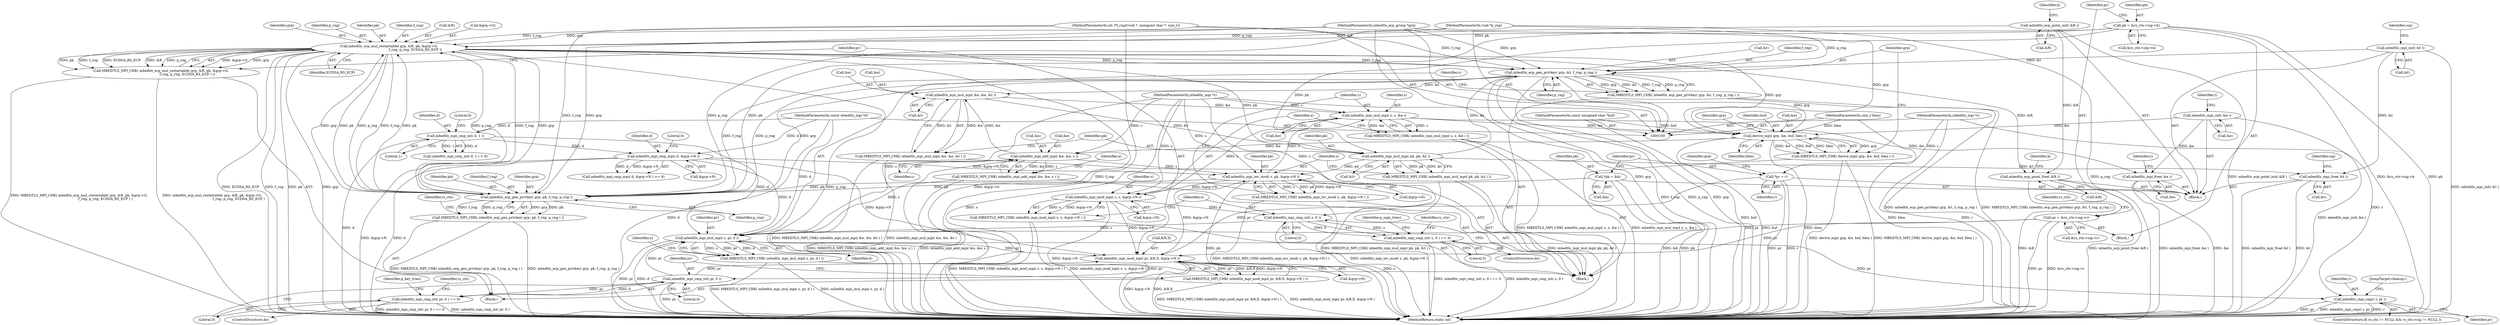 digraph "1_mbedtls_33f66ba6fd234114aa37f0209dac031bb2870a9b_0@pointer" {
"1000307" [label="(Call,mbedtls_ecp_mul_restartable( grp, &R, pk, &grp->G,\n                                                  f_rng, p_rng, ECDSA_RS_ECP ))"];
"1000283" [label="(Call,mbedtls_ecp_gen_privkey( grp, pk, f_rng, p_rng ))"];
"1000365" [label="(Call,mbedtls_ecp_gen_privkey( grp, &t, f_rng, p_rng ))"];
"1000358" [label="(Call,derive_mpi( grp, &e, buf, blen ))"];
"1000307" [label="(Call,mbedtls_ecp_mul_restartable( grp, &R, pk, &grp->G,\n                                                  f_rng, p_rng, ECDSA_RS_ECP ))"];
"1000110" [label="(MethodParameterIn,mbedtls_ecp_group *grp)"];
"1000173" [label="(Call,mbedtls_ecp_point_init( &R ))"];
"1000214" [label="(Call,pk = &rs_ctx->sig->k)"];
"1000116" [label="(MethodParameterIn,int (*f_rng)(void *, unsigned char *, size_t))"];
"1000117" [label="(MethodParameterIn,void *p_rng)"];
"1000406" [label="(Call,mbedtls_mpi_mul_mpi( s, s, &e ))"];
"1000398" [label="(Call,mbedtls_mpi_inv_mod( s, pk, &grp->N ))"];
"1000377" [label="(Call,mbedtls_mpi_add_mpi( &e, &e, s ))"];
"1000372" [label="(Call,mbedtls_mpi_mul_mpi( s, pr, d ))"];
"1000420" [label="(Call,mbedtls_mpi_cmp_int( s, 0 ))"];
"1000412" [label="(Call,mbedtls_mpi_mod_mpi( s, s, &grp->N ))"];
"1000112" [label="(MethodParameterIn,mbedtls_mpi *s)"];
"1000222" [label="(Call,pr = &rs_ctx->sig->r)"];
"1000331" [label="(Call,mbedtls_mpi_cmp_int( pr, 0 ))"];
"1000320" [label="(Call,mbedtls_mpi_mod_mpi( pr, &R.X, &grp->N ))"];
"1000143" [label="(Call,*pr = r)"];
"1000111" [label="(MethodParameterIn,mbedtls_mpi *r)"];
"1000164" [label="(Call,mbedtls_mpi_cmp_mpi( d, &grp->N ))"];
"1000159" [label="(Call,mbedtls_mpi_cmp_int( d, 1 ))"];
"1000113" [label="(MethodParameterIn,const mbedtls_mpi *d)"];
"1000392" [label="(Call,mbedtls_mpi_mul_mpi( pk, pk, &t ))"];
"1000384" [label="(Call,mbedtls_mpi_mul_mpi( &e, &e, &t ))"];
"1000179" [label="(Call,mbedtls_mpi_init( &e ))"];
"1000114" [label="(MethodParameterIn,const unsigned char *buf)"];
"1000115" [label="(MethodParameterIn,size_t blen)"];
"1000182" [label="(Call,mbedtls_mpi_init( &t ))"];
"1000138" [label="(Call,*pk = &k)"];
"1000282" [label="(Call,MBEDTLS_MPI_CHK( mbedtls_ecp_gen_privkey( grp, pk, f_rng, p_rng ) ))"];
"1000306" [label="(Call,MBEDTLS_MPI_CHK( mbedtls_ecp_mul_restartable( grp, &R, pk, &grp->G,\n                                                  f_rng, p_rng, ECDSA_RS_ECP ) ))"];
"1000357" [label="(Call,MBEDTLS_MPI_CHK( derive_mpi( grp, &e, buf, blen ) ))"];
"1000364" [label="(Call,MBEDTLS_MPI_CHK( mbedtls_ecp_gen_privkey( grp, &t, f_rng, p_rng ) ))"];
"1000383" [label="(Call,MBEDTLS_MPI_CHK( mbedtls_mpi_mul_mpi( &e, &e, &t ) ))"];
"1000391" [label="(Call,MBEDTLS_MPI_CHK( mbedtls_mpi_mul_mpi( pk, pk, &t ) ))"];
"1000397" [label="(Call,MBEDTLS_MPI_CHK( mbedtls_mpi_inv_mod( s, pk, &grp->N ) ))"];
"1000405" [label="(Call,MBEDTLS_MPI_CHK( mbedtls_mpi_mul_mpi( s, s, &e ) ))"];
"1000319" [label="(Call,MBEDTLS_MPI_CHK( mbedtls_mpi_mod_mpi( pr, &R.X, &grp->N ) ))"];
"1000330" [label="(Call,mbedtls_mpi_cmp_int( pr, 0 ) == 0)"];
"1000371" [label="(Call,MBEDTLS_MPI_CHK( mbedtls_mpi_mul_mpi( s, pr, d ) ))"];
"1000376" [label="(Call,MBEDTLS_MPI_CHK( mbedtls_mpi_add_mpi( &e, &e, s ) ))"];
"1000434" [label="(Call,mbedtls_mpi_copy( r, pr ))"];
"1000411" [label="(Call,MBEDTLS_MPI_CHK( mbedtls_mpi_mod_mpi( s, s, &grp->N ) ))"];
"1000419" [label="(Call,mbedtls_mpi_cmp_int( s, 0 ) == 0)"];
"1000444" [label="(Call,mbedtls_mpi_free( &e ))"];
"1000447" [label="(Call,mbedtls_mpi_free( &t ))"];
"1000438" [label="(Call,mbedtls_ecp_point_free( &R ))"];
"1000414" [label="(Identifier,s)"];
"1000110" [label="(MethodParameterIn,mbedtls_ecp_group *grp)"];
"1000443" [label="(Identifier,k)"];
"1000382" [label="(Identifier,s)"];
"1000438" [label="(Call,mbedtls_ecp_point_free( &R ))"];
"1000435" [label="(Identifier,r)"];
"1000178" [label="(Identifier,k)"];
"1000113" [label="(MethodParameterIn,const mbedtls_mpi *d)"];
"1000270" [label="(Block,)"];
"1000234" [label="(Identifier,rs_ctx)"];
"1000180" [label="(Call,&e)"];
"1000162" [label="(Literal,0)"];
"1000116" [label="(MethodParameterIn,int (*f_rng)(void *, unsigned char *, size_t))"];
"1000334" [label="(Literal,0)"];
"1000215" [label="(Identifier,pk)"];
"1000378" [label="(Call,&e)"];
"1000423" [label="(Literal,0)"];
"1000407" [label="(Identifier,s)"];
"1000150" [label="(Identifier,grp)"];
"1000419" [label="(Call,mbedtls_mpi_cmp_int( s, 0 ) == 0)"];
"1000397" [label="(Call,MBEDTLS_MPI_CHK( mbedtls_mpi_inv_mod( s, pk, &grp->N ) ))"];
"1000436" [label="(Identifier,pr)"];
"1000253" [label="(Block,)"];
"1000311" [label="(Identifier,pk)"];
"1000421" [label="(Identifier,s)"];
"1000321" [label="(Identifier,pr)"];
"1000384" [label="(Call,mbedtls_mpi_mul_mpi( &e, &e, &t ))"];
"1000275" [label="(Identifier,p_key_tries)"];
"1000285" [label="(Identifier,pk)"];
"1000406" [label="(Call,mbedtls_mpi_mul_mpi( s, s, &e ))"];
"1000377" [label="(Call,mbedtls_mpi_add_mpi( &e, &e, s ))"];
"1000224" [label="(Call,&rs_ctx->sig->r)"];
"1000182" [label="(Call,mbedtls_mpi_init( &t ))"];
"1000320" [label="(Call,mbedtls_mpi_mod_mpi( pr, &R.X, &grp->N ))"];
"1000387" [label="(Call,&e)"];
"1000447" [label="(Call,mbedtls_mpi_free( &t ))"];
"1000427" [label="(Identifier,rs_ctx)"];
"1000316" [label="(Identifier,f_rng)"];
"1000367" [label="(Call,&t)"];
"1000165" [label="(Identifier,d)"];
"1000309" [label="(Call,&R)"];
"1000331" [label="(Call,mbedtls_mpi_cmp_int( pr, 0 ))"];
"1000222" [label="(Call,pr = &rs_ctx->sig->r)"];
"1000362" [label="(Identifier,buf)"];
"1000449" [label="(Identifier,t)"];
"1000216" [label="(Call,&rs_ctx->sig->k)"];
"1000360" [label="(Call,&e)"];
"1000434" [label="(Call,mbedtls_mpi_copy( r, pr ))"];
"1000439" [label="(Call,&R)"];
"1000372" [label="(Call,mbedtls_mpi_mul_mpi( s, pr, d ))"];
"1000319" [label="(Call,MBEDTLS_MPI_CHK( mbedtls_mpi_mod_mpi( pr, &R.X, &grp->N ) ))"];
"1000326" [label="(Call,&grp->N)"];
"1000145" [label="(Identifier,r)"];
"1000415" [label="(Call,&grp->N)"];
"1000359" [label="(Identifier,grp)"];
"1000115" [label="(MethodParameterIn,size_t blen)"];
"1000401" [label="(Call,&grp->N)"];
"1000357" [label="(Call,MBEDTLS_MPI_CHK( derive_mpi( grp, &e, buf, blen ) ))"];
"1000375" [label="(Identifier,d)"];
"1000161" [label="(Literal,1)"];
"1000286" [label="(Identifier,f_rng)"];
"1000111" [label="(MethodParameterIn,mbedtls_mpi *r)"];
"1000269" [label="(ControlStructure,do)"];
"1000312" [label="(Call,&grp->G)"];
"1000370" [label="(Identifier,p_rng)"];
"1000139" [label="(Identifier,pk)"];
"1000338" [label="(Identifier,rs_ctx)"];
"1000374" [label="(Identifier,pr)"];
"1000392" [label="(Call,mbedtls_mpi_mul_mpi( pk, pk, &t ))"];
"1000163" [label="(Call,mbedtls_mpi_cmp_mpi( d, &grp->N ) >= 0)"];
"1000408" [label="(Identifier,s)"];
"1000332" [label="(Identifier,pr)"];
"1000333" [label="(Literal,0)"];
"1000383" [label="(Call,MBEDTLS_MPI_CHK( mbedtls_mpi_mul_mpi( &e, &e, &t ) ))"];
"1000318" [label="(Identifier,ECDSA_RS_ECP)"];
"1000451" [label="(Identifier,sig)"];
"1000411" [label="(Call,MBEDTLS_MPI_CHK( mbedtls_mpi_mod_mpi( s, s, &grp->N ) ))"];
"1000282" [label="(Call,MBEDTLS_MPI_CHK( mbedtls_ecp_gen_privkey( grp, pk, f_rng, p_rng ) ))"];
"1000158" [label="(Call,mbedtls_mpi_cmp_int( d, 1 ) < 0)"];
"1000363" [label="(Identifier,blen)"];
"1000112" [label="(MethodParameterIn,mbedtls_mpi *s)"];
"1000358" [label="(Call,derive_mpi( grp, &e, buf, blen ))"];
"1000380" [label="(Call,&e)"];
"1000164" [label="(Call,mbedtls_mpi_cmp_mpi( d, &grp->N ))"];
"1000140" [label="(Call,&k)"];
"1000365" [label="(Call,mbedtls_ecp_gen_privkey( grp, &t, f_rng, p_rng ))"];
"1000371" [label="(Call,MBEDTLS_MPI_CHK( mbedtls_mpi_mul_mpi( s, pr, d ) ))"];
"1000308" [label="(Identifier,grp)"];
"1000420" [label="(Call,mbedtls_mpi_cmp_int( s, 0 ))"];
"1000376" [label="(Call,MBEDTLS_MPI_CHK( mbedtls_mpi_add_mpi( &e, &e, s ) ))"];
"1000214" [label="(Call,pk = &rs_ctx->sig->k)"];
"1000307" [label="(Call,mbedtls_ecp_mul_restartable( grp, &R, pk, &grp->G,\n                                                  f_rng, p_rng, ECDSA_RS_ECP ))"];
"1000197" [label="(Block,)"];
"1000369" [label="(Identifier,f_rng)"];
"1000119" [label="(Block,)"];
"1000144" [label="(Identifier,pr)"];
"1000184" [label="(Identifier,t)"];
"1000117" [label="(MethodParameterIn,void *p_rng)"];
"1000405" [label="(Call,MBEDTLS_MPI_CHK( mbedtls_mpi_mul_mpi( s, s, &e ) ))"];
"1000398" [label="(Call,mbedtls_mpi_inv_mod( s, pk, &grp->N ))"];
"1000166" [label="(Call,&grp->N)"];
"1000143" [label="(Call,*pr = r)"];
"1000409" [label="(Call,&e)"];
"1000170" [label="(Literal,0)"];
"1000389" [label="(Call,&t)"];
"1000186" [label="(Identifier,sig)"];
"1000258" [label="(Identifier,p_sign_tries)"];
"1000306" [label="(Call,MBEDTLS_MPI_CHK( mbedtls_ecp_mul_restartable( grp, &R, pk, &grp->G,\n                                                  f_rng, p_rng, ECDSA_RS_ECP ) ))"];
"1000283" [label="(Call,mbedtls_ecp_gen_privkey( grp, pk, f_rng, p_rng ))"];
"1000444" [label="(Call,mbedtls_mpi_free( &e ))"];
"1000160" [label="(Identifier,d)"];
"1000138" [label="(Call,*pk = &k)"];
"1000379" [label="(Identifier,e)"];
"1000223" [label="(Identifier,pr)"];
"1000322" [label="(Call,&R.X)"];
"1000413" [label="(Identifier,s)"];
"1000330" [label="(Call,mbedtls_mpi_cmp_int( pr, 0 ) == 0)"];
"1000179" [label="(Call,mbedtls_mpi_init( &e ))"];
"1000394" [label="(Identifier,pk)"];
"1000393" [label="(Identifier,pk)"];
"1000183" [label="(Call,&t)"];
"1000317" [label="(Identifier,p_rng)"];
"1000114" [label="(MethodParameterIn,const unsigned char *buf)"];
"1000373" [label="(Identifier,s)"];
"1000399" [label="(Identifier,s)"];
"1000291" [label="(Identifier,rs_ctx)"];
"1000424" [label="(ControlStructure,if( rs_ctx != NULL && rs_ctx->sig != NULL ))"];
"1000412" [label="(Call,mbedtls_mpi_mod_mpi( s, s, &grp->N ))"];
"1000395" [label="(Call,&t)"];
"1000437" [label="(JumpTarget,cleanup:)"];
"1000386" [label="(Identifier,e)"];
"1000284" [label="(Identifier,grp)"];
"1000391" [label="(Call,MBEDTLS_MPI_CHK( mbedtls_mpi_mul_mpi( pk, pk, &t ) ))"];
"1000454" [label="(MethodReturn,static int)"];
"1000174" [label="(Call,&R)"];
"1000448" [label="(Call,&t)"];
"1000159" [label="(Call,mbedtls_mpi_cmp_int( d, 1 ))"];
"1000252" [label="(ControlStructure,do)"];
"1000445" [label="(Call,&e)"];
"1000366" [label="(Identifier,grp)"];
"1000385" [label="(Call,&e)"];
"1000173" [label="(Call,mbedtls_ecp_point_init( &R ))"];
"1000287" [label="(Identifier,p_rng)"];
"1000400" [label="(Identifier,pk)"];
"1000364" [label="(Call,MBEDTLS_MPI_CHK( mbedtls_ecp_gen_privkey( grp, &t, f_rng, p_rng ) ))"];
"1000422" [label="(Literal,0)"];
"1000307" -> "1000306"  [label="AST: "];
"1000307" -> "1000318"  [label="CFG: "];
"1000308" -> "1000307"  [label="AST: "];
"1000309" -> "1000307"  [label="AST: "];
"1000311" -> "1000307"  [label="AST: "];
"1000312" -> "1000307"  [label="AST: "];
"1000316" -> "1000307"  [label="AST: "];
"1000317" -> "1000307"  [label="AST: "];
"1000318" -> "1000307"  [label="AST: "];
"1000306" -> "1000307"  [label="CFG: "];
"1000307" -> "1000454"  [label="DDG: &grp->G"];
"1000307" -> "1000454"  [label="DDG: ECDSA_RS_ECP"];
"1000307" -> "1000454"  [label="DDG: f_rng"];
"1000307" -> "1000454"  [label="DDG: pk"];
"1000307" -> "1000454"  [label="DDG: grp"];
"1000307" -> "1000454"  [label="DDG: p_rng"];
"1000307" -> "1000283"  [label="DDG: grp"];
"1000307" -> "1000283"  [label="DDG: pk"];
"1000307" -> "1000283"  [label="DDG: f_rng"];
"1000307" -> "1000283"  [label="DDG: p_rng"];
"1000307" -> "1000306"  [label="DDG: &grp->G"];
"1000307" -> "1000306"  [label="DDG: grp"];
"1000307" -> "1000306"  [label="DDG: pk"];
"1000307" -> "1000306"  [label="DDG: f_rng"];
"1000307" -> "1000306"  [label="DDG: ECDSA_RS_ECP"];
"1000307" -> "1000306"  [label="DDG: &R"];
"1000307" -> "1000306"  [label="DDG: p_rng"];
"1000283" -> "1000307"  [label="DDG: grp"];
"1000283" -> "1000307"  [label="DDG: pk"];
"1000283" -> "1000307"  [label="DDG: f_rng"];
"1000283" -> "1000307"  [label="DDG: p_rng"];
"1000110" -> "1000307"  [label="DDG: grp"];
"1000173" -> "1000307"  [label="DDG: &R"];
"1000214" -> "1000307"  [label="DDG: pk"];
"1000116" -> "1000307"  [label="DDG: f_rng"];
"1000117" -> "1000307"  [label="DDG: p_rng"];
"1000307" -> "1000358"  [label="DDG: grp"];
"1000307" -> "1000365"  [label="DDG: f_rng"];
"1000307" -> "1000365"  [label="DDG: p_rng"];
"1000307" -> "1000392"  [label="DDG: pk"];
"1000307" -> "1000438"  [label="DDG: &R"];
"1000283" -> "1000282"  [label="AST: "];
"1000283" -> "1000287"  [label="CFG: "];
"1000284" -> "1000283"  [label="AST: "];
"1000285" -> "1000283"  [label="AST: "];
"1000286" -> "1000283"  [label="AST: "];
"1000287" -> "1000283"  [label="AST: "];
"1000282" -> "1000283"  [label="CFG: "];
"1000283" -> "1000282"  [label="DDG: grp"];
"1000283" -> "1000282"  [label="DDG: pk"];
"1000283" -> "1000282"  [label="DDG: f_rng"];
"1000283" -> "1000282"  [label="DDG: p_rng"];
"1000365" -> "1000283"  [label="DDG: grp"];
"1000365" -> "1000283"  [label="DDG: f_rng"];
"1000365" -> "1000283"  [label="DDG: p_rng"];
"1000110" -> "1000283"  [label="DDG: grp"];
"1000138" -> "1000283"  [label="DDG: pk"];
"1000398" -> "1000283"  [label="DDG: pk"];
"1000214" -> "1000283"  [label="DDG: pk"];
"1000116" -> "1000283"  [label="DDG: f_rng"];
"1000117" -> "1000283"  [label="DDG: p_rng"];
"1000365" -> "1000364"  [label="AST: "];
"1000365" -> "1000370"  [label="CFG: "];
"1000366" -> "1000365"  [label="AST: "];
"1000367" -> "1000365"  [label="AST: "];
"1000369" -> "1000365"  [label="AST: "];
"1000370" -> "1000365"  [label="AST: "];
"1000364" -> "1000365"  [label="CFG: "];
"1000365" -> "1000454"  [label="DDG: f_rng"];
"1000365" -> "1000454"  [label="DDG: p_rng"];
"1000365" -> "1000454"  [label="DDG: grp"];
"1000365" -> "1000364"  [label="DDG: grp"];
"1000365" -> "1000364"  [label="DDG: &t"];
"1000365" -> "1000364"  [label="DDG: f_rng"];
"1000365" -> "1000364"  [label="DDG: p_rng"];
"1000358" -> "1000365"  [label="DDG: grp"];
"1000110" -> "1000365"  [label="DDG: grp"];
"1000182" -> "1000365"  [label="DDG: &t"];
"1000392" -> "1000365"  [label="DDG: &t"];
"1000116" -> "1000365"  [label="DDG: f_rng"];
"1000117" -> "1000365"  [label="DDG: p_rng"];
"1000365" -> "1000384"  [label="DDG: &t"];
"1000358" -> "1000357"  [label="AST: "];
"1000358" -> "1000363"  [label="CFG: "];
"1000359" -> "1000358"  [label="AST: "];
"1000360" -> "1000358"  [label="AST: "];
"1000362" -> "1000358"  [label="AST: "];
"1000363" -> "1000358"  [label="AST: "];
"1000357" -> "1000358"  [label="CFG: "];
"1000358" -> "1000454"  [label="DDG: buf"];
"1000358" -> "1000454"  [label="DDG: blen"];
"1000358" -> "1000357"  [label="DDG: grp"];
"1000358" -> "1000357"  [label="DDG: &e"];
"1000358" -> "1000357"  [label="DDG: buf"];
"1000358" -> "1000357"  [label="DDG: blen"];
"1000110" -> "1000358"  [label="DDG: grp"];
"1000406" -> "1000358"  [label="DDG: &e"];
"1000179" -> "1000358"  [label="DDG: &e"];
"1000114" -> "1000358"  [label="DDG: buf"];
"1000115" -> "1000358"  [label="DDG: blen"];
"1000358" -> "1000377"  [label="DDG: &e"];
"1000110" -> "1000109"  [label="AST: "];
"1000110" -> "1000454"  [label="DDG: grp"];
"1000173" -> "1000119"  [label="AST: "];
"1000173" -> "1000174"  [label="CFG: "];
"1000174" -> "1000173"  [label="AST: "];
"1000178" -> "1000173"  [label="CFG: "];
"1000173" -> "1000454"  [label="DDG: mbedtls_ecp_point_init( &R )"];
"1000173" -> "1000438"  [label="DDG: &R"];
"1000214" -> "1000197"  [label="AST: "];
"1000214" -> "1000216"  [label="CFG: "];
"1000215" -> "1000214"  [label="AST: "];
"1000216" -> "1000214"  [label="AST: "];
"1000223" -> "1000214"  [label="CFG: "];
"1000214" -> "1000454"  [label="DDG: &rs_ctx->sig->k"];
"1000214" -> "1000454"  [label="DDG: pk"];
"1000214" -> "1000392"  [label="DDG: pk"];
"1000116" -> "1000109"  [label="AST: "];
"1000116" -> "1000454"  [label="DDG: f_rng"];
"1000117" -> "1000109"  [label="AST: "];
"1000117" -> "1000454"  [label="DDG: p_rng"];
"1000406" -> "1000405"  [label="AST: "];
"1000406" -> "1000409"  [label="CFG: "];
"1000407" -> "1000406"  [label="AST: "];
"1000408" -> "1000406"  [label="AST: "];
"1000409" -> "1000406"  [label="AST: "];
"1000405" -> "1000406"  [label="CFG: "];
"1000406" -> "1000405"  [label="DDG: s"];
"1000406" -> "1000405"  [label="DDG: &e"];
"1000398" -> "1000406"  [label="DDG: s"];
"1000112" -> "1000406"  [label="DDG: s"];
"1000384" -> "1000406"  [label="DDG: &e"];
"1000406" -> "1000412"  [label="DDG: s"];
"1000406" -> "1000444"  [label="DDG: &e"];
"1000398" -> "1000397"  [label="AST: "];
"1000398" -> "1000401"  [label="CFG: "];
"1000399" -> "1000398"  [label="AST: "];
"1000400" -> "1000398"  [label="AST: "];
"1000401" -> "1000398"  [label="AST: "];
"1000397" -> "1000398"  [label="CFG: "];
"1000398" -> "1000454"  [label="DDG: pk"];
"1000398" -> "1000397"  [label="DDG: s"];
"1000398" -> "1000397"  [label="DDG: pk"];
"1000398" -> "1000397"  [label="DDG: &grp->N"];
"1000377" -> "1000398"  [label="DDG: s"];
"1000112" -> "1000398"  [label="DDG: s"];
"1000392" -> "1000398"  [label="DDG: pk"];
"1000320" -> "1000398"  [label="DDG: &grp->N"];
"1000164" -> "1000398"  [label="DDG: &grp->N"];
"1000398" -> "1000412"  [label="DDG: &grp->N"];
"1000377" -> "1000376"  [label="AST: "];
"1000377" -> "1000382"  [label="CFG: "];
"1000378" -> "1000377"  [label="AST: "];
"1000380" -> "1000377"  [label="AST: "];
"1000382" -> "1000377"  [label="AST: "];
"1000376" -> "1000377"  [label="CFG: "];
"1000377" -> "1000376"  [label="DDG: &e"];
"1000377" -> "1000376"  [label="DDG: s"];
"1000372" -> "1000377"  [label="DDG: s"];
"1000112" -> "1000377"  [label="DDG: s"];
"1000377" -> "1000384"  [label="DDG: &e"];
"1000372" -> "1000371"  [label="AST: "];
"1000372" -> "1000375"  [label="CFG: "];
"1000373" -> "1000372"  [label="AST: "];
"1000374" -> "1000372"  [label="AST: "];
"1000375" -> "1000372"  [label="AST: "];
"1000371" -> "1000372"  [label="CFG: "];
"1000372" -> "1000454"  [label="DDG: d"];
"1000372" -> "1000454"  [label="DDG: pr"];
"1000372" -> "1000320"  [label="DDG: pr"];
"1000372" -> "1000371"  [label="DDG: s"];
"1000372" -> "1000371"  [label="DDG: pr"];
"1000372" -> "1000371"  [label="DDG: d"];
"1000420" -> "1000372"  [label="DDG: s"];
"1000112" -> "1000372"  [label="DDG: s"];
"1000222" -> "1000372"  [label="DDG: pr"];
"1000331" -> "1000372"  [label="DDG: pr"];
"1000159" -> "1000372"  [label="DDG: d"];
"1000164" -> "1000372"  [label="DDG: d"];
"1000113" -> "1000372"  [label="DDG: d"];
"1000372" -> "1000434"  [label="DDG: pr"];
"1000420" -> "1000419"  [label="AST: "];
"1000420" -> "1000422"  [label="CFG: "];
"1000421" -> "1000420"  [label="AST: "];
"1000422" -> "1000420"  [label="AST: "];
"1000423" -> "1000420"  [label="CFG: "];
"1000420" -> "1000454"  [label="DDG: s"];
"1000420" -> "1000419"  [label="DDG: s"];
"1000420" -> "1000419"  [label="DDG: 0"];
"1000412" -> "1000420"  [label="DDG: s"];
"1000112" -> "1000420"  [label="DDG: s"];
"1000412" -> "1000411"  [label="AST: "];
"1000412" -> "1000415"  [label="CFG: "];
"1000413" -> "1000412"  [label="AST: "];
"1000414" -> "1000412"  [label="AST: "];
"1000415" -> "1000412"  [label="AST: "];
"1000411" -> "1000412"  [label="CFG: "];
"1000412" -> "1000454"  [label="DDG: &grp->N"];
"1000412" -> "1000320"  [label="DDG: &grp->N"];
"1000412" -> "1000411"  [label="DDG: s"];
"1000412" -> "1000411"  [label="DDG: &grp->N"];
"1000112" -> "1000412"  [label="DDG: s"];
"1000112" -> "1000109"  [label="AST: "];
"1000112" -> "1000454"  [label="DDG: s"];
"1000222" -> "1000197"  [label="AST: "];
"1000222" -> "1000224"  [label="CFG: "];
"1000223" -> "1000222"  [label="AST: "];
"1000224" -> "1000222"  [label="AST: "];
"1000234" -> "1000222"  [label="CFG: "];
"1000222" -> "1000454"  [label="DDG: pr"];
"1000222" -> "1000454"  [label="DDG: &rs_ctx->sig->r"];
"1000222" -> "1000320"  [label="DDG: pr"];
"1000331" -> "1000330"  [label="AST: "];
"1000331" -> "1000333"  [label="CFG: "];
"1000332" -> "1000331"  [label="AST: "];
"1000333" -> "1000331"  [label="AST: "];
"1000334" -> "1000331"  [label="CFG: "];
"1000331" -> "1000454"  [label="DDG: pr"];
"1000331" -> "1000320"  [label="DDG: pr"];
"1000331" -> "1000330"  [label="DDG: pr"];
"1000331" -> "1000330"  [label="DDG: 0"];
"1000320" -> "1000331"  [label="DDG: pr"];
"1000320" -> "1000319"  [label="AST: "];
"1000320" -> "1000326"  [label="CFG: "];
"1000321" -> "1000320"  [label="AST: "];
"1000322" -> "1000320"  [label="AST: "];
"1000326" -> "1000320"  [label="AST: "];
"1000319" -> "1000320"  [label="CFG: "];
"1000320" -> "1000454"  [label="DDG: &grp->N"];
"1000320" -> "1000454"  [label="DDG: &R.X"];
"1000320" -> "1000319"  [label="DDG: pr"];
"1000320" -> "1000319"  [label="DDG: &R.X"];
"1000320" -> "1000319"  [label="DDG: &grp->N"];
"1000143" -> "1000320"  [label="DDG: pr"];
"1000164" -> "1000320"  [label="DDG: &grp->N"];
"1000143" -> "1000119"  [label="AST: "];
"1000143" -> "1000145"  [label="CFG: "];
"1000144" -> "1000143"  [label="AST: "];
"1000145" -> "1000143"  [label="AST: "];
"1000150" -> "1000143"  [label="CFG: "];
"1000143" -> "1000454"  [label="DDG: pr"];
"1000143" -> "1000454"  [label="DDG: r"];
"1000111" -> "1000143"  [label="DDG: r"];
"1000111" -> "1000109"  [label="AST: "];
"1000111" -> "1000454"  [label="DDG: r"];
"1000111" -> "1000434"  [label="DDG: r"];
"1000164" -> "1000163"  [label="AST: "];
"1000164" -> "1000166"  [label="CFG: "];
"1000165" -> "1000164"  [label="AST: "];
"1000166" -> "1000164"  [label="AST: "];
"1000170" -> "1000164"  [label="CFG: "];
"1000164" -> "1000454"  [label="DDG: &grp->N"];
"1000164" -> "1000454"  [label="DDG: d"];
"1000164" -> "1000163"  [label="DDG: d"];
"1000164" -> "1000163"  [label="DDG: &grp->N"];
"1000159" -> "1000164"  [label="DDG: d"];
"1000113" -> "1000164"  [label="DDG: d"];
"1000159" -> "1000158"  [label="AST: "];
"1000159" -> "1000161"  [label="CFG: "];
"1000160" -> "1000159"  [label="AST: "];
"1000161" -> "1000159"  [label="AST: "];
"1000162" -> "1000159"  [label="CFG: "];
"1000159" -> "1000454"  [label="DDG: d"];
"1000159" -> "1000158"  [label="DDG: d"];
"1000159" -> "1000158"  [label="DDG: 1"];
"1000113" -> "1000159"  [label="DDG: d"];
"1000113" -> "1000109"  [label="AST: "];
"1000113" -> "1000454"  [label="DDG: d"];
"1000392" -> "1000391"  [label="AST: "];
"1000392" -> "1000395"  [label="CFG: "];
"1000393" -> "1000392"  [label="AST: "];
"1000394" -> "1000392"  [label="AST: "];
"1000395" -> "1000392"  [label="AST: "];
"1000391" -> "1000392"  [label="CFG: "];
"1000392" -> "1000391"  [label="DDG: pk"];
"1000392" -> "1000391"  [label="DDG: &t"];
"1000384" -> "1000392"  [label="DDG: &t"];
"1000392" -> "1000447"  [label="DDG: &t"];
"1000384" -> "1000383"  [label="AST: "];
"1000384" -> "1000389"  [label="CFG: "];
"1000385" -> "1000384"  [label="AST: "];
"1000387" -> "1000384"  [label="AST: "];
"1000389" -> "1000384"  [label="AST: "];
"1000383" -> "1000384"  [label="CFG: "];
"1000384" -> "1000383"  [label="DDG: &e"];
"1000384" -> "1000383"  [label="DDG: &t"];
"1000179" -> "1000119"  [label="AST: "];
"1000179" -> "1000180"  [label="CFG: "];
"1000180" -> "1000179"  [label="AST: "];
"1000184" -> "1000179"  [label="CFG: "];
"1000179" -> "1000454"  [label="DDG: mbedtls_mpi_init( &e )"];
"1000179" -> "1000444"  [label="DDG: &e"];
"1000114" -> "1000109"  [label="AST: "];
"1000114" -> "1000454"  [label="DDG: buf"];
"1000115" -> "1000109"  [label="AST: "];
"1000115" -> "1000454"  [label="DDG: blen"];
"1000182" -> "1000119"  [label="AST: "];
"1000182" -> "1000183"  [label="CFG: "];
"1000183" -> "1000182"  [label="AST: "];
"1000186" -> "1000182"  [label="CFG: "];
"1000182" -> "1000454"  [label="DDG: mbedtls_mpi_init( &t )"];
"1000182" -> "1000447"  [label="DDG: &t"];
"1000138" -> "1000119"  [label="AST: "];
"1000138" -> "1000140"  [label="CFG: "];
"1000139" -> "1000138"  [label="AST: "];
"1000140" -> "1000138"  [label="AST: "];
"1000144" -> "1000138"  [label="CFG: "];
"1000138" -> "1000454"  [label="DDG: pk"];
"1000138" -> "1000454"  [label="DDG: &k"];
"1000282" -> "1000270"  [label="AST: "];
"1000291" -> "1000282"  [label="CFG: "];
"1000282" -> "1000454"  [label="DDG: MBEDTLS_MPI_CHK( mbedtls_ecp_gen_privkey( grp, pk, f_rng, p_rng ) )"];
"1000282" -> "1000454"  [label="DDG: mbedtls_ecp_gen_privkey( grp, pk, f_rng, p_rng )"];
"1000306" -> "1000270"  [label="AST: "];
"1000321" -> "1000306"  [label="CFG: "];
"1000306" -> "1000454"  [label="DDG: mbedtls_ecp_mul_restartable( grp, &R, pk, &grp->G,\n                                                  f_rng, p_rng, ECDSA_RS_ECP )"];
"1000306" -> "1000454"  [label="DDG: MBEDTLS_MPI_CHK( mbedtls_ecp_mul_restartable( grp, &R, pk, &grp->G,\n                                                  f_rng, p_rng, ECDSA_RS_ECP ) )"];
"1000357" -> "1000253"  [label="AST: "];
"1000366" -> "1000357"  [label="CFG: "];
"1000357" -> "1000454"  [label="DDG: MBEDTLS_MPI_CHK( derive_mpi( grp, &e, buf, blen ) )"];
"1000357" -> "1000454"  [label="DDG: derive_mpi( grp, &e, buf, blen )"];
"1000364" -> "1000253"  [label="AST: "];
"1000373" -> "1000364"  [label="CFG: "];
"1000364" -> "1000454"  [label="DDG: mbedtls_ecp_gen_privkey( grp, &t, f_rng, p_rng )"];
"1000364" -> "1000454"  [label="DDG: MBEDTLS_MPI_CHK( mbedtls_ecp_gen_privkey( grp, &t, f_rng, p_rng ) )"];
"1000383" -> "1000253"  [label="AST: "];
"1000393" -> "1000383"  [label="CFG: "];
"1000383" -> "1000454"  [label="DDG: MBEDTLS_MPI_CHK( mbedtls_mpi_mul_mpi( &e, &e, &t ) )"];
"1000383" -> "1000454"  [label="DDG: mbedtls_mpi_mul_mpi( &e, &e, &t )"];
"1000391" -> "1000253"  [label="AST: "];
"1000399" -> "1000391"  [label="CFG: "];
"1000391" -> "1000454"  [label="DDG: mbedtls_mpi_mul_mpi( pk, pk, &t )"];
"1000391" -> "1000454"  [label="DDG: MBEDTLS_MPI_CHK( mbedtls_mpi_mul_mpi( pk, pk, &t ) )"];
"1000397" -> "1000253"  [label="AST: "];
"1000407" -> "1000397"  [label="CFG: "];
"1000397" -> "1000454"  [label="DDG: MBEDTLS_MPI_CHK( mbedtls_mpi_inv_mod( s, pk, &grp->N ) )"];
"1000397" -> "1000454"  [label="DDG: mbedtls_mpi_inv_mod( s, pk, &grp->N )"];
"1000405" -> "1000253"  [label="AST: "];
"1000413" -> "1000405"  [label="CFG: "];
"1000405" -> "1000454"  [label="DDG: MBEDTLS_MPI_CHK( mbedtls_mpi_mul_mpi( s, s, &e ) )"];
"1000405" -> "1000454"  [label="DDG: mbedtls_mpi_mul_mpi( s, s, &e )"];
"1000319" -> "1000270"  [label="AST: "];
"1000332" -> "1000319"  [label="CFG: "];
"1000319" -> "1000454"  [label="DDG: MBEDTLS_MPI_CHK( mbedtls_mpi_mod_mpi( pr, &R.X, &grp->N ) )"];
"1000319" -> "1000454"  [label="DDG: mbedtls_mpi_mod_mpi( pr, &R.X, &grp->N )"];
"1000330" -> "1000269"  [label="AST: "];
"1000330" -> "1000334"  [label="CFG: "];
"1000334" -> "1000330"  [label="AST: "];
"1000275" -> "1000330"  [label="CFG: "];
"1000338" -> "1000330"  [label="CFG: "];
"1000330" -> "1000454"  [label="DDG: mbedtls_mpi_cmp_int( pr, 0 )"];
"1000330" -> "1000454"  [label="DDG: mbedtls_mpi_cmp_int( pr, 0 ) == 0"];
"1000371" -> "1000253"  [label="AST: "];
"1000379" -> "1000371"  [label="CFG: "];
"1000371" -> "1000454"  [label="DDG: mbedtls_mpi_mul_mpi( s, pr, d )"];
"1000371" -> "1000454"  [label="DDG: MBEDTLS_MPI_CHK( mbedtls_mpi_mul_mpi( s, pr, d ) )"];
"1000376" -> "1000253"  [label="AST: "];
"1000386" -> "1000376"  [label="CFG: "];
"1000376" -> "1000454"  [label="DDG: MBEDTLS_MPI_CHK( mbedtls_mpi_add_mpi( &e, &e, s ) )"];
"1000376" -> "1000454"  [label="DDG: mbedtls_mpi_add_mpi( &e, &e, s )"];
"1000434" -> "1000424"  [label="AST: "];
"1000434" -> "1000436"  [label="CFG: "];
"1000435" -> "1000434"  [label="AST: "];
"1000436" -> "1000434"  [label="AST: "];
"1000437" -> "1000434"  [label="CFG: "];
"1000434" -> "1000454"  [label="DDG: pr"];
"1000434" -> "1000454"  [label="DDG: mbedtls_mpi_copy( r, pr )"];
"1000434" -> "1000454"  [label="DDG: r"];
"1000411" -> "1000253"  [label="AST: "];
"1000421" -> "1000411"  [label="CFG: "];
"1000411" -> "1000454"  [label="DDG: MBEDTLS_MPI_CHK( mbedtls_mpi_mod_mpi( s, s, &grp->N ) )"];
"1000411" -> "1000454"  [label="DDG: mbedtls_mpi_mod_mpi( s, s, &grp->N )"];
"1000419" -> "1000252"  [label="AST: "];
"1000419" -> "1000423"  [label="CFG: "];
"1000423" -> "1000419"  [label="AST: "];
"1000258" -> "1000419"  [label="CFG: "];
"1000427" -> "1000419"  [label="CFG: "];
"1000419" -> "1000454"  [label="DDG: mbedtls_mpi_cmp_int( s, 0 )"];
"1000419" -> "1000454"  [label="DDG: mbedtls_mpi_cmp_int( s, 0 ) == 0"];
"1000444" -> "1000119"  [label="AST: "];
"1000444" -> "1000445"  [label="CFG: "];
"1000445" -> "1000444"  [label="AST: "];
"1000449" -> "1000444"  [label="CFG: "];
"1000444" -> "1000454"  [label="DDG: &e"];
"1000444" -> "1000454"  [label="DDG: mbedtls_mpi_free( &e )"];
"1000447" -> "1000119"  [label="AST: "];
"1000447" -> "1000448"  [label="CFG: "];
"1000448" -> "1000447"  [label="AST: "];
"1000451" -> "1000447"  [label="CFG: "];
"1000447" -> "1000454"  [label="DDG: mbedtls_mpi_free( &t )"];
"1000447" -> "1000454"  [label="DDG: &t"];
"1000438" -> "1000119"  [label="AST: "];
"1000438" -> "1000439"  [label="CFG: "];
"1000439" -> "1000438"  [label="AST: "];
"1000443" -> "1000438"  [label="CFG: "];
"1000438" -> "1000454"  [label="DDG: mbedtls_ecp_point_free( &R )"];
"1000438" -> "1000454"  [label="DDG: &R"];
}
